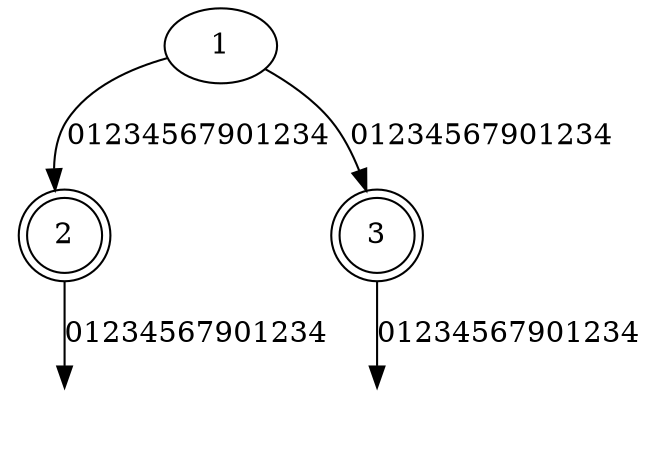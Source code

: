   digraph G
  {
    1
    2 [shape = doublecircle]
    3 [shape = doublecircle]
    4 [shape = none, label = ""]
    5 [shape = none, label = ""]
    1 -> 2[ label = "01234567901234", texlbl = "$a/[[(Alt1S,1); \ (LeafS,1)]]$"]
    1 -> 3[ label = "01234567901234", texlbl = "$b/[[(Alt2S,1); \ (LeafS,2)]]$"]
    2 -> 4[ label = "01234567901234", texlbl = "$\varepsilon/[[(LeafE,1); \ (Alt1E,1)]]$"]
    3 -> 5[ label = "01234567901234", texlbl = "$\varepsilon/[[(LeafE,2); \ (Alt2E,1)]]$"]
  }
  
